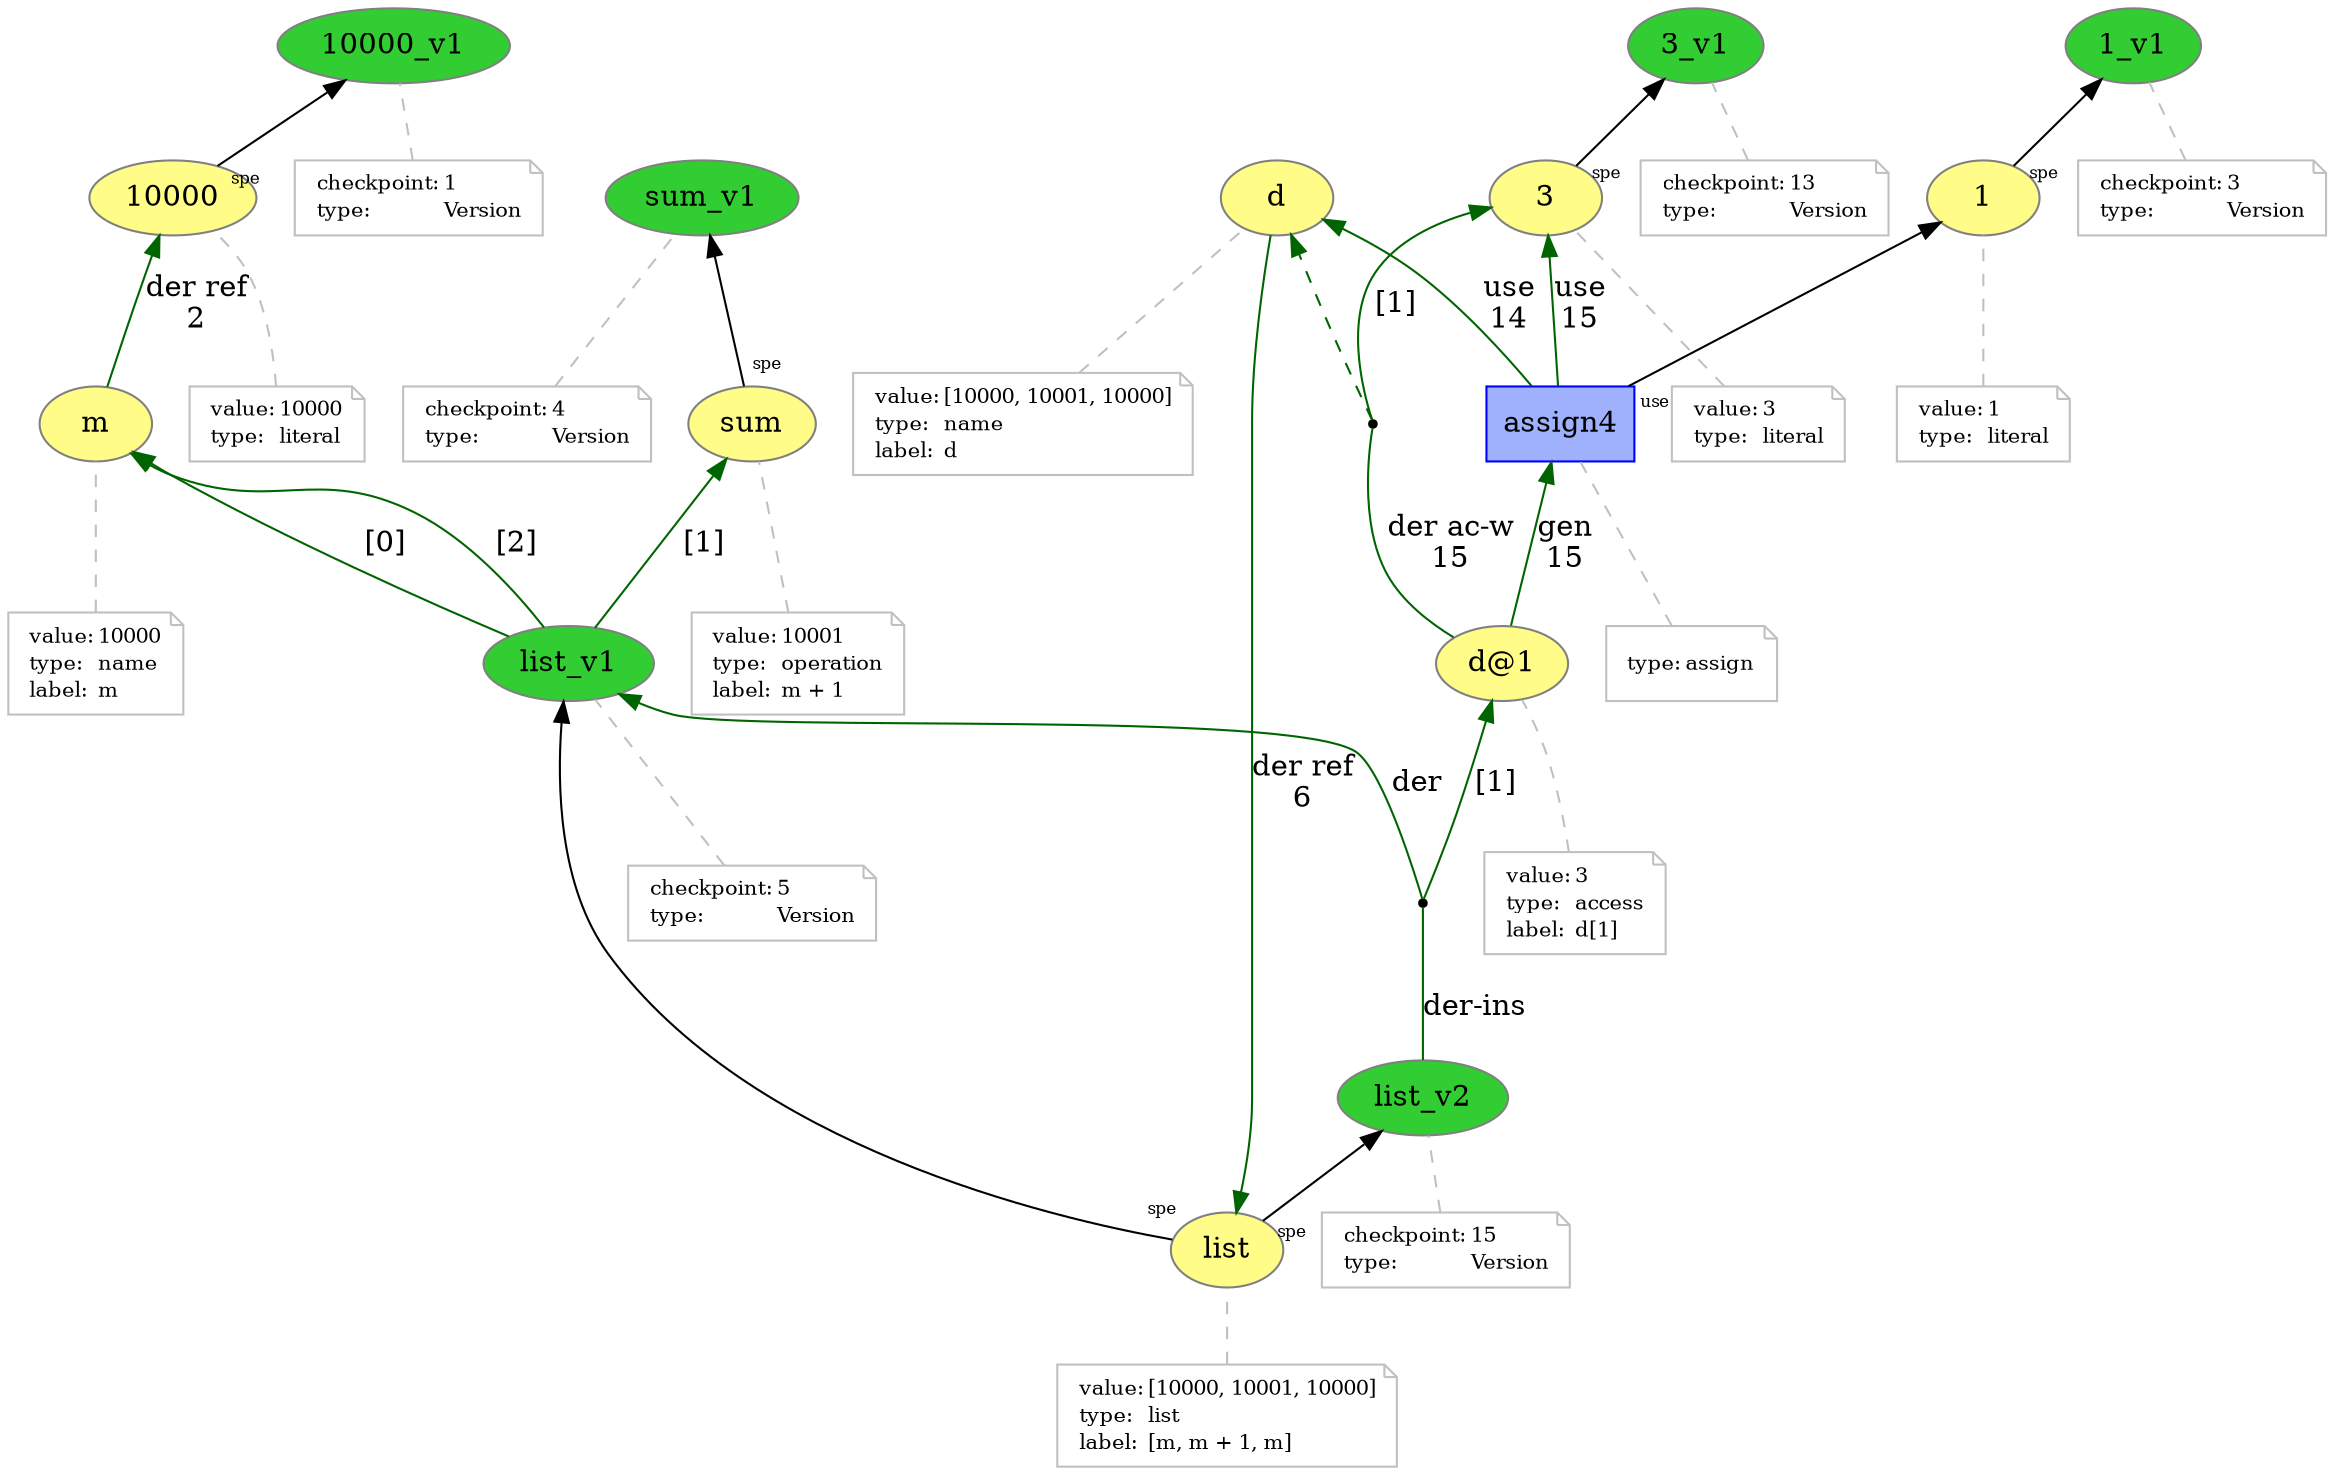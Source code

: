 digraph "PROV" { size="16,12"; rankdir="BT";
"http://example.org/10000" [fillcolor="#FFFC87",color="#808080",style="filled",label="10000",URL="http://example.org/10000"]
"http://example.org/10000-attrs" [color="gray",shape="note",fontsize="10",fontcolor="black",label=<<TABLE cellpadding="0" border="0">
	<TR>
	    <TD align="left">value:</TD>
	    <TD align="left">10000</TD>
	</TR>
	<TR>
	    <TD align="left">type:</TD>
	    <TD align="left">literal</TD>
	</TR>
</TABLE>>]
"http://example.org/10000-attrs" -> "http://example.org/10000" [color="gray",style="dashed",arrowhead="none"]
"http://example.org/10000_v1" [fillcolor="#32CD32",color="#808080",style="filled",label="10000_v1",URL="http://example.org/10000_v1"]
"http://example.org/10000_v1-attrs" [color="gray",shape="note",fontsize="10",fontcolor="black",label=<<TABLE cellpadding="0" border="0">
	<TR>
	    <TD align="left">checkpoint:</TD>
	    <TD align="left">1</TD>
	</TR>
	<TR>
	    <TD align="left">type:</TD>
	    <TD align="left">Version</TD>
	</TR>
</TABLE>>]
"http://example.org/10000_v1-attrs" -> "http://example.org/10000_v1" [color="gray",style="dashed",arrowhead="none"]
"http://example.org/10000" -> "http://example.org/10000_v1" [labelfontsize="8",labeldistance="1.5",labelangle="60.0",rotation="20",taillabel="spe"]
"http://example.org/m" [fillcolor="#FFFC87",color="#808080",style="filled",label="m",URL="http://example.org/m"]
"http://example.org/m-attrs" [color="gray",shape="note",fontsize="10",fontcolor="black",label=<<TABLE cellpadding="0" border="0">
	<TR>
	    <TD align="left">value:</TD>
	    <TD align="left">10000</TD>
	</TR>
	<TR>
	    <TD align="left">type:</TD>
	    <TD align="left">name</TD>
	</TR>
	<TR>
	    <TD align="left">label:</TD>
	    <TD align="left">m</TD>
	</TR>
</TABLE>>]
"http://example.org/m-attrs" -> "http://example.org/m" [color="gray",style="dashed",arrowhead="none"]
"http://example.org/m" -> "http://example.org/10000" [fontsize="14",labeldistance="1.5",color="darkgreen",labelangle="60.0",rotation="20",label="der ref
2"]
"http://example.org/sum" [fillcolor="#FFFC87",color="#808080",style="filled",label="sum",URL="http://example.org/sum"]
"http://example.org/sum-attrs" [color="gray",shape="note",fontsize="10",fontcolor="black",label=<<TABLE cellpadding="0" border="0">
	<TR>
	    <TD align="left">value:</TD>
	    <TD align="left">10001</TD>
	</TR>
	<TR>
	    <TD align="left">type:</TD>
	    <TD align="left">operation</TD>
	</TR>
	<TR>
	    <TD align="left">label:</TD>
	    <TD align="left">m + 1</TD>
	</TR>
</TABLE>>]
"http://example.org/sum-attrs" -> "http://example.org/sum" [color="gray",style="dashed",arrowhead="none"]
"http://example.org/sum_v1" [fillcolor="#32CD32",color="#808080",style="filled",label="sum_v1",URL="http://example.org/sum_v1"]
"http://example.org/sum_v1-attrs" [color="gray",shape="note",fontsize="10",fontcolor="black",label=<<TABLE cellpadding="0" border="0">
	<TR>
	    <TD align="left">checkpoint:</TD>
	    <TD align="left">4</TD>
	</TR>
	<TR>
	    <TD align="left">type:</TD>
	    <TD align="left">Version</TD>
	</TR>
</TABLE>>]
"http://example.org/sum_v1-attrs" -> "http://example.org/sum_v1" [color="gray",style="dashed",arrowhead="none"]
"http://example.org/sum" -> "http://example.org/sum_v1" [labelfontsize="8",labeldistance="1.5",labelangle="60.0",rotation="20",taillabel="spe"]
"http://example.org/list" [fillcolor="#FFFC87",color="#808080",style="filled",label="list",URL="http://example.org/list"]
"http://example.org/list-attrs" [color="gray",shape="note",fontsize="10",fontcolor="black",label=<<TABLE cellpadding="0" border="0">
	<TR>
	    <TD align="left">value:</TD>
	    <TD align="left">[10000, 10001, 10000]</TD>
	</TR>
	<TR>
	    <TD align="left">type:</TD>
	    <TD align="left">list</TD>
	</TR>
	<TR>
	    <TD align="left">label:</TD>
	    <TD align="left">[m, m + 1, m]</TD>
	</TR>
</TABLE>>]
"http://example.org/list-attrs" -> "http://example.org/list" [color="gray",style="dashed",arrowhead="none"]
"http://example.org/list_v1" [fillcolor="#32CD32",color="#808080",style="filled",label="list_v1",URL="http://example.org/list_v1"]
"http://example.org/list_v1-attrs" [color="gray",shape="note",fontsize="10",fontcolor="black",label=<<TABLE cellpadding="0" border="0">
	<TR>
	    <TD align="left">checkpoint:</TD>
	    <TD align="left">5</TD>
	</TR>
	<TR>
	    <TD align="left">type:</TD>
	    <TD align="left">Version</TD>
	</TR>
</TABLE>>]
"http://example.org/list_v1-attrs" -> "http://example.org/list_v1" [color="gray",style="dashed",arrowhead="none"]
"http://example.org/list" -> "http://example.org/list_v1" [labelfontsize="8",labeldistance="1.5",labelangle="60.0",rotation="20",taillabel="spe"]
"http://example.org/list_v1" -> "http://example.org/m" [fontsize="14",labeldistance="1.5",color="darkgreen",labelangle="60.0",rotation="20",label="[0]"]
"http://example.org/list_v1" -> "http://example.org/sum" [fontsize="14",labeldistance="1.5",color="darkgreen",labelangle="60.0",rotation="20",label="[1]"]
"http://example.org/list_v1" -> "http://example.org/m" [fontsize="14",labeldistance="1.5",color="darkgreen",labelangle="60.0",rotation="20",label="[2]"]
"http://example.org/d" [fillcolor="#FFFC87",color="#808080",style="filled",label="d",URL="http://example.org/d"]
"http://example.org/d-attrs" [color="gray",shape="note",fontsize="10",fontcolor="black",label=<<TABLE cellpadding="0" border="0">
	<TR>
	    <TD align="left">value:</TD>
	    <TD align="left">[10000, 10001, 10000]</TD>
	</TR>
	<TR>
	    <TD align="left">type:</TD>
	    <TD align="left">name</TD>
	</TR>
	<TR>
	    <TD align="left">label:</TD>
	    <TD align="left">d</TD>
	</TR>
</TABLE>>]
"http://example.org/d-attrs" -> "http://example.org/d" [color="gray",style="dashed",arrowhead="none"]
"http://example.org/d" -> "http://example.org/list" [fontsize="14",labeldistance="1.5",color="darkgreen",labelangle="60.0",rotation="20",label="der ref
6"]
"http://example.org/1" [fillcolor="#FFFC87",color="#808080",style="filled",label="1",URL="http://example.org/1"]
"http://example.org/1-attrs" [color="gray",shape="note",fontsize="10",fontcolor="black",label=<<TABLE cellpadding="0" border="0">
	<TR>
	    <TD align="left">value:</TD>
	    <TD align="left">1</TD>
	</TR>
	<TR>
	    <TD align="left">type:</TD>
	    <TD align="left">literal</TD>
	</TR>
</TABLE>>]
"http://example.org/1-attrs" -> "http://example.org/1" [color="gray",style="dashed",arrowhead="none"]
"http://example.org/1_v1" [fillcolor="#32CD32",color="#808080",style="filled",label="1_v1",URL="http://example.org/1_v1"]
"http://example.org/1_v1-attrs" [color="gray",shape="note",fontsize="10",fontcolor="black",label=<<TABLE cellpadding="0" border="0">
	<TR>
	    <TD align="left">checkpoint:</TD>
	    <TD align="left">3</TD>
	</TR>
	<TR>
	    <TD align="left">type:</TD>
	    <TD align="left">Version</TD>
	</TR>
</TABLE>>]
"http://example.org/1_v1-attrs" -> "http://example.org/1_v1" [color="gray",style="dashed",arrowhead="none"]
"http://example.org/1" -> "http://example.org/1_v1" [labelfontsize="8",labeldistance="1.5",labelangle="60.0",rotation="20",taillabel="spe"]
"http://example.org/3" [fillcolor="#FFFC87",color="#808080",style="filled",label="3",URL="http://example.org/3"]
"http://example.org/3-attrs" [color="gray",shape="note",fontsize="10",fontcolor="black",label=<<TABLE cellpadding="0" border="0">
	<TR>
	    <TD align="left">value:</TD>
	    <TD align="left">3</TD>
	</TR>
	<TR>
	    <TD align="left">type:</TD>
	    <TD align="left">literal</TD>
	</TR>
</TABLE>>]
"http://example.org/3-attrs" -> "http://example.org/3" [color="gray",style="dashed",arrowhead="none"]
"http://example.org/3_v1" [fillcolor="#32CD32",color="#808080",style="filled",label="3_v1",URL="http://example.org/3_v1"]
"http://example.org/3_v1-attrs" [color="gray",shape="note",fontsize="10",fontcolor="black",label=<<TABLE cellpadding="0" border="0">
	<TR>
	    <TD align="left">checkpoint:</TD>
	    <TD align="left">13</TD>
	</TR>
	<TR>
	    <TD align="left">type:</TD>
	    <TD align="left">Version</TD>
	</TR>
</TABLE>>]
"http://example.org/3_v1-attrs" -> "http://example.org/3_v1" [color="gray",style="dashed",arrowhead="none"]
"http://example.org/3" -> "http://example.org/3_v1" [labelfontsize="8",labeldistance="1.5",labelangle="60.0",rotation="20",taillabel="spe"]
"http://example.org/d@1" [fillcolor="#FFFC87",color="#808080",style="filled",label="d@1",URL="http://example.org/d@1"]
"http://example.org/d@1-attrs" [color="gray",shape="note",fontsize="10",fontcolor="black",label=<<TABLE cellpadding="0" border="0">
	<TR>
	    <TD align="left">value:</TD>
	    <TD align="left">3</TD>
	</TR>
	<TR>
	    <TD align="left">type:</TD>
	    <TD align="left">access</TD>
	</TR>
	<TR>
	    <TD align="left">label:</TD>
	    <TD align="left">d[1]</TD>
	</TR>
</TABLE>>]
"http://example.org/d@1-attrs" -> "http://example.org/d@1" [color="gray",style="dashed",arrowhead="none"]
"http://example.org/list_v2" [fillcolor="#32CD32",color="#808080",style="filled",label="list_v2",URL="http://example.org/list_v2"]
"http://example.org/list_v2-attrs" [color="gray",shape="note",fontsize="10",fontcolor="black",label=<<TABLE cellpadding="0" border="0">
	<TR>
	    <TD align="left">checkpoint:</TD>
	    <TD align="left">15</TD>
	</TR>
	<TR>
	    <TD align="left">type:</TD>
	    <TD align="left">Version</TD>
	</TR>
</TABLE>>]
"http://example.org/list_v2-attrs" -> "http://example.org/list_v2" [color="gray",style="dashed",arrowhead="none"]
"bn0" [shape="point",label=""]
"http://example.org/list_v2" -> "bn0" [fontsize="14",labeldistance="1.5",color="darkgreen",labelangle="60.0",rotation="20",label="der-ins",arrowhead="none"]
"bn0" -> "http://example.org/list_v1" [fontsize="14",labeldistance="1.5",color="darkgreen",labelangle="60.0",rotation="20",label="der"]
"bn0" -> "http://example.org/d@1" [fontsize="14",labeldistance="1.5",color="darkgreen",labelangle="60.0",rotation="20",label="[1]"]
"http://example.org/list" -> "http://example.org/list_v2" [labelfontsize="8",labeldistance="1.5",labelangle="60.0",rotation="20",taillabel="spe"]
"http://example.org/assign4" [fillcolor="#9FB1FC",color="#0000FF",shape="polygon",sides="4",style="filled",label="assign4",URL="http://example.org/assign4"]
"http://example.org/assign4-attrs" [color="gray",shape="note",fontsize="10",fontcolor="black",label=<<TABLE cellpadding="0" border="0">
	<TR>
	    <TD align="left">type:</TD>
	    <TD align="left">assign</TD>
	</TR>
</TABLE>>]
"http://example.org/assign4-attrs" -> "http://example.org/assign4" [color="gray",style="dashed",arrowhead="none"]
"http://example.org/assign4" -> "http://example.org/d" [fontsize="14",labeldistance="1.5",color="darkgreen",labelangle="60.0",rotation="20",label="use
14"]
"http://example.org/assign4" -> "http://example.org/1" [labelfontsize="8",labeldistance="1.5",labelangle="60.0",rotation="20",taillabel="use"]
"bn1" [shape="point",label=""]
"http://example.org/d@1" -> "bn1" [fontsize="14",labeldistance="1.5",color="darkgreen",labelangle="60.0",rotation="20",label="der ac-w
15",arrowhead="none"]
"bn1" -> "http://example.org/d" [color="darkgreen",style="dashed"]
"bn1" -> "http://example.org/3" [fontsize="14",labeldistance="1.5",color="darkgreen",labelangle="60.0",rotation="20",label="[1]"]
"http://example.org/assign4" -> "http://example.org/3" [fontsize="14",labeldistance="1.5",color="darkgreen",labelangle="60.0",rotation="20",label="use
15"]
"http://example.org/d@1" -> "http://example.org/assign4" [fontsize="14",labeldistance="1.5",color="darkgreen",labelangle="60.0",rotation="20",label="gen
15"]
}